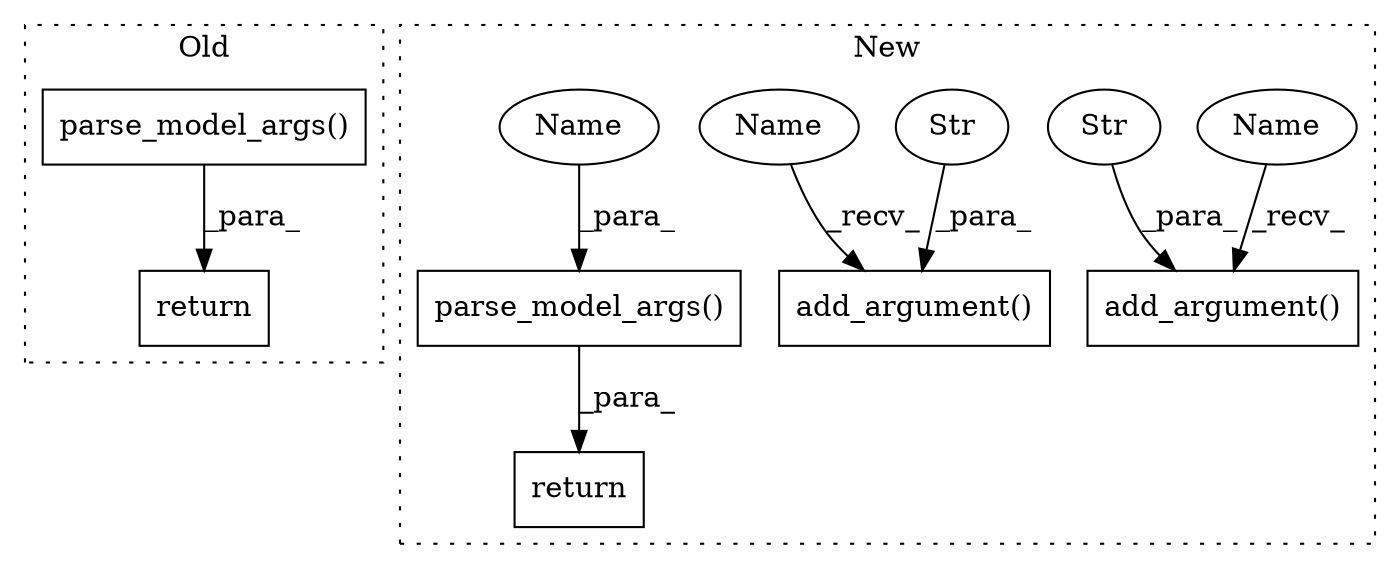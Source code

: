 digraph G {
subgraph cluster0 {
1 [label="return" a="93" s="935" l="7" shape="box"];
3 [label="parse_model_args()" a="75" s="942,974" l="26,1" shape="box"];
label = "Old";
style="dotted";
}
subgraph cluster1 {
2 [label="parse_model_args()" a="75" s="1965,2004" l="33,1" shape="box"];
4 [label="return" a="93" s="1958" l="7" shape="box"];
5 [label="add_argument()" a="75" s="1521,1557" l="20,115" shape="box"];
6 [label="Str" a="66" s="1541" l="16" shape="ellipse"];
7 [label="add_argument()" a="75" s="1243,1275" l="20,86" shape="box"];
8 [label="Str" a="66" s="1263" l="12" shape="ellipse"];
9 [label="Name" a="87" s="1521" l="6" shape="ellipse"];
10 [label="Name" a="87" s="1998" l="6" shape="ellipse"];
11 [label="Name" a="87" s="1243" l="6" shape="ellipse"];
label = "New";
style="dotted";
}
2 -> 4 [label="_para_"];
3 -> 1 [label="_para_"];
6 -> 5 [label="_para_"];
8 -> 7 [label="_para_"];
9 -> 5 [label="_recv_"];
10 -> 2 [label="_para_"];
11 -> 7 [label="_recv_"];
}